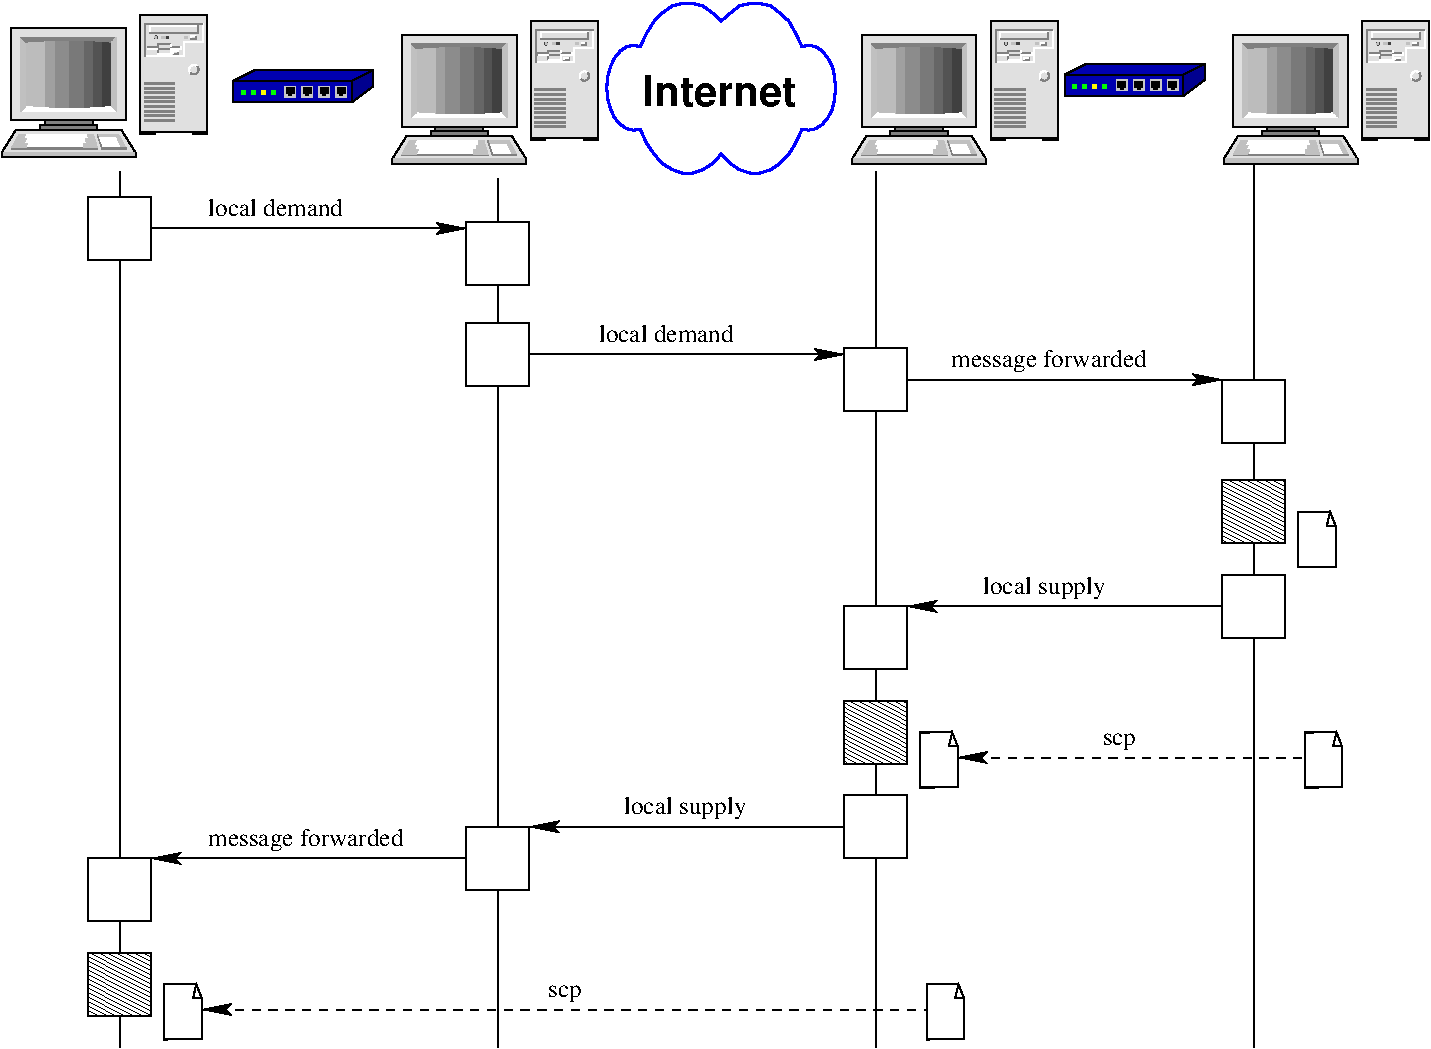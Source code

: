 #FIG 3.2  Produced by xfig version 3.2.5c
Landscape
Center
Metric
A4      
100.00
Single
-2
1200 2
0 32 #c6b797
0 33 #eff8ff
0 34 #dccba6
0 35 #404040
0 36 #808080
0 37 #c0c0c0
0 38 #e0e0e0
0 39 #8e8f8e
0 40 #aaaaaa
0 41 #555555
0 42 #c7c3c7
0 43 #565151
0 44 #8e8e8e
0 45 #d7d7d7
0 46 #85807d
0 47 #d2d2d2
0 48 #3a3a3a
0 49 #4573aa
0 50 #aeaeae
0 51 #7b79a5
0 52 #444444
0 53 #73758c
0 54 #f7f7f7
0 55 #414541
0 56 #635dce
0 57 #bebebe
0 58 #515151
0 59 #e7e3e7
0 60 #000049
0 61 #797979
0 62 #303430
0 63 #414141
0 64 #c7b696
0 65 #9e9e9e
0 66 #868286
0 67 #717571
0 68 #aeaaae
0 69 #c7c7c7
0 70 #757575
0 71 #f3f3f3
0 72 #525d6b
0 73 #9c9a9c
0 74 #b5b6c6
0 75 #848284
0 76 #c6c3c6
0 77 #dedfde
0 78 #424542
0 79 #c6c7c6
0 80 #d7d3d7
0 81 #303030
0 82 #515551
0 83 #f7f3f7
0 84 #868686
0 85 #e7e7e7
0 86 #effbff
0 87 #9c0000
0 88 #8c8c8c
0 89 #424242
0 90 #8c8c8c
0 91 #424242
0 92 #8c8c8c
0 93 #424242
0 94 #8c8c8c
0 95 #424242
0 96 #8c8c8c
0 97 #424242
0 98 #8c8c8c
0 99 #424242
0 100 #c2c2c2
0 101 #6e6e6e
0 102 #717171
0 103 #333333
0 104 #949395
0 105 #747075
0 106 #b3b3b3
0 107 #c3c3c3
0 108 #6d6d6d
0 109 #454545
0 110 #e2e2ee
0 111 #94949a
0 112 #dbdbdb
0 113 #a1a1b7
0 114 #ededed
0 115 #86acff
0 116 #7070ff
0 117 #dd9d93
0 118 #f1ece0
0 119 #e2c8a8
0 120 #e1e1e1
0 121 #da7a1a
0 122 #f1e41a
0 123 #887dc2
0 124 #b0a193
0 125 #837cdd
0 126 #d6d6d6
0 127 #8c8ca5
0 128 #4a4a4a
0 129 #8c6b6b
0 130 #5a5a5a
0 131 #636363
0 132 #b79b73
0 133 #4193ff
0 134 #bf703b
0 135 #db7700
0 136 #dab800
0 137 #006400
0 138 #5a6b3b
0 139 #d3d3d3
0 140 #8e8ea4
0 141 #f3b95d
0 142 #89996b
0 143 #646464
0 144 #b7e6ff
0 145 #86c0ec
0 146 #bdbdbd
0 147 #d39552
0 148 #98d2fe
0 149 #616161
0 150 #aeb2ae
0 151 #ff9a00
0 152 #8c9c6b
0 153 #f76b00
0 154 #5a6b39
0 155 #8c9c6b
0 156 #8c9c7b
0 157 #184a18
0 158 #adadad
0 159 #f7bd5a
0 160 #636b9c
0 161 #de0000
0 162 #adadad
0 163 #f7bd5a
0 164 #adadad
0 165 #f7bd5a
0 166 #636b9c
0 167 #526b29
0 168 #949494
0 169 #006300
0 170 #00634a
0 171 #7b844a
0 172 #e7bd7b
0 173 #a5b5c6
0 174 #6b6b94
0 175 #846b6b
0 176 #529c4a
0 177 #d6e7e7
0 178 #526363
0 179 #186b4a
0 180 #9ca5b5
0 181 #ff9400
0 182 #ff9400
0 183 #00634a
0 184 #7b844a
0 185 #63737b
0 186 #e7bd7b
0 187 #184a18
0 188 #f7bd5a
0 189 #000000
0 190 #f73829
0 191 #000000
0 192 #ffff52
0 193 #52794a
0 194 #639a5a
0 195 #c66142
0 196 #e76942
0 197 #ff7952
0 198 #dedede
0 199 #f3eed3
0 200 #f5ae5d
0 201 #95ce99
0 202 #b5157d
0 203 #eeeeee
0 204 #848484
0 205 #7b7b7b
0 206 #005a00
0 207 #e77373
0 208 #ffcb31
0 209 #29794a
0 210 #de2821
0 211 #2159c6
0 212 #f8f8f8
0 213 #e6e6e6
0 214 #21845a
0 215 #c9c9c9
0 216 #dfd8df
# Mini-tower computer
6 45 495 1530 1530
6 125 596 944 1319
2 2 0 1 0 38 20 0 20 0.000 2 0 7 0 0 5
	 125 596 944 596 944 1253 125 1253 125 596
2 2 0 0 0 35 19 0 22 0.000 1 0 -1 0 0 5
	 773 661 705 661 705 1187 773 1187 773 661
2 2 0 0 0 35 19 0 24 0.000 1 0 -1 0 0 5
	 705 661 637 661 637 1187 705 1187 705 661
2 2 0 0 0 35 19 0 26 0.000 1 0 -1 0 0 5
	 637 661 534 661 534 1187 637 1187 637 661
2 2 0 0 0 35 19 0 28 0.000 1 0 -1 0 0 5
	 534 661 432 661 432 1187 534 1187 534 661
2 2 0 0 0 35 19 0 30 0.000 1 0 -1 0 0 5
	 432 661 364 661 364 1187 432 1187 432 661
2 2 0 0 0 35 19 0 33 0.000 1 0 -1 0 0 5
	 364 661 295 661 295 1187 364 1187 364 661
2 2 0 0 0 35 19 0 33 0.000 1 0 -1 0 0 5
	 295 661 227 661 227 1187 295 1187 295 661
2 2 0 0 0 35 19 0 20 0.000 1 0 7 0 0 5
	 842 661 773 661 773 1187 842 1187 842 661
2 2 0 1 0 36 20 0 20 0.000 2 0 7 0 0 5
	 364 1253 705 1253 705 1286 364 1286 364 1253
2 2 0 1 0 36 20 0 20 0.000 2 0 -1 0 0 5
	 330 1286 740 1286 740 1319 330 1319 330 1286
3 5 0 0 0 7 18 0 20 0.000 0 0 0 5
	 193 1187 227 1154 542 1167 842 1154 876 1187
	 0.000 0.000 -1.000 0.000 0.000
3 5 0 0 0 37 18 0 20 0.000 0 0 0 4
	 193 661 193 1187 227 1154 227 694
	 0.000 0.000 0.000 0.000
3 5 0 0 0 36 18 0 20 0.000 0 0 0 5
	 193 661 227 694 542 681 842 694 876 661
	 0.000 0.000 -1.000 0.000 0.000
3 5 0 0 0 37 18 0 20 0.000 0 0 0 4
	 876 661 876 1187 842 1154 842 694
	 0.000 0.000 0.000 0.000
-6
6 56 1319 1012 1516
2 3 0 1 0 38 20 0 20 0.000 2 0 7 0 0 7
	 158 1319 910 1319 1012 1483 1012 1516 56 1516 56 1483
	 158 1319
2 1 0 1 0 37 19 0 20 0.000 2 0 -1 0 0 4
	 56 1483 56 1516 1012 1516 1012 1483
2 3 0 0 0 7 19 0 20 0.000 2 0 -1 0 0 5
	 193 1351 125 1450 740 1450 705 1351 193 1351
2 2 0 0 0 36 18 0 20 0.000 2 0 -1 0 0 5
	 125 1450 740 1450 740 1462 125 1462 125 1450
2 3 0 0 0 37 18 0 20 0.000 2 0 -1 0 0 9
	 180 1351 125 1450 227 1450 241 1417 217 1417 231 1384
	 209 1384 227 1351 180 1351
2 3 0 0 0 37 18 0 20 0.000 2 0 -1 0 0 10
	 740 1450 637 1450 637 1416 659 1417 656 1384 671 1384
	 676 1384 669 1351 711 1351 740 1450
2 3 0 0 0 7 19 0 20 0.000 2 0 -1 0 0 5
	 876 1351 740 1351 773 1450 944 1450 876 1351
2 3 0 0 0 37 18 0 20 0.000 2 0 -1 0 0 7
	 944 1450 913 1450 876 1371 746 1371 739 1351 890 1351
	 944 1450
2 2 0 0 0 36 18 0 20 0.000 2 0 -1 0 0 5
	 773 1450 944 1450 944 1462 773 1462 773 1450
2 3 0 0 0 36 18 0 20 0.000 2 0 -1 0 0 5
	 773 1451 773 1462 739 1361 739 1352 773 1451
-6
6 1047 497 1525 1351
6 1081 563 1491 793
6 1098 710 1338 776
2 1 0 1 36 -1 19 0 -1 0.000 2 0 -1 0 0 5
	 1098 744 1098 726 1172 726 1172 710 1263 710
2 1 0 1 36 -1 19 0 -1 0.000 2 0 -1 0 0 3
	 1172 776 1172 744 1263 744
2 1 0 1 36 -1 19 0 -1 0.000 2 0 -1 0 0 2
	 1263 726 1338 726
2 1 0 1 7 -1 19 0 -1 0.000 2 0 -1 0 0 2
	 1263 710 1263 726
2 1 0 1 7 -1 19 0 -1 0.000 2 0 -1 0 0 2
	 1098 744 1172 744
2 1 0 1 7 -1 19 0 -1 0.000 2 0 -1 0 0 5
	 1172 776 1263 776 1263 744 1338 744 1338 726
2 1 0 1 36 -1 19 0 -1 0.000 2 0 -1 0 0 3
	 1282 776 1318 776 1318 760
2 1 0 1 7 -1 19 0 -1 0.000 2 0 -1 0 0 3
	 1282 776 1282 760 1318 760
-6
6 1144 648 1443 671
6 1408 652 1443 668
2 1 0 1 7 36 19 0 -1 0.000 2 0 -1 0 0 3
	 1408 668 1408 652 1443 652
2 1 0 1 36 -1 19 0 -1 0.000 2 0 -1 0 0 3
	 1408 668 1443 668 1443 652
-6
6 1198 652 1249 667
2 2 0 0 36 37 19 0 20 0.000 2 0 -1 0 0 5
	 1214 652 1232 652 1232 668 1214 668 1214 652
2 2 0 0 36 35 19 0 20 0.000 2 0 -1 0 0 5
	 1232 652 1249 652 1249 668 1232 668 1232 652
2 2 0 0 36 37 19 0 20 0.000 2 0 -1 0 0 5
	 1214 652 1198 652 1198 668 1214 668 1214 652
-6
6 1144 648 1168 671
1 3 0 0 0 35 18 0 20 0.000 1 0.0000 1156 660 11 11 1156 660 1156 671
1 1 0 0 36 37 18 0 20 0.000 1 0.0000 1156 660 6 7 1156 660 1157 666
-6
2 2 0 0 36 37 19 0 20 0.000 2 0 -1 0 0 5
	 1386 665 1364 665 1364 654 1386 654 1386 665
-6
6 1115 577 1457 629
2 1 0 1 7 36 19 0 -1 0.000 2 0 -1 0 0 3
	 1115 629 1115 577 1457 577
2 1 0 1 36 -1 19 0 -1 0.000 2 0 -1 0 0 3
	 1115 629 1457 629 1457 577
-6
2 1 0 1 7 7 19 0 -1 0.000 2 0 -1 0 0 5
	 1081 793 1355 793 1355 694 1491 694 1491 563
2 1 0 1 36 7 19 0 -1 0.000 2 0 -1 0 0 3
	 1081 793 1081 563 1491 563
-6
6 1388 826 1491 924
5 1 0 1 7 7 19 0 -1 0.000 0 0 0 0 1428.500 891.000 1404 914 1404 868 1453 868
5 1 0 1 36 7 19 0 -1 0.000 0 1 0 0 1428.500 891.000 1404 914 1453 914 1453 868
-6
6 1047 957 1320 1286
2 1 0 2 36 7 19 0 -1 0.000 2 1 -1 0 0 2
	 1081 990 1286 990
2 1 0 2 36 7 19 0 -1 0.000 2 1 -1 0 0 2
	 1081 1023 1286 1023
2 1 0 2 36 7 19 0 -1 0.000 2 1 -1 0 0 2
	 1081 1056 1286 1056
2 1 0 2 36 7 19 0 -1 0.000 2 1 -1 0 0 2
	 1081 1089 1286 1089
2 1 0 2 36 7 19 0 -1 0.000 2 1 -1 0 0 2
	 1081 1121 1286 1121
2 1 0 2 36 7 19 0 -1 0.000 2 1 -1 0 0 2
	 1081 1154 1286 1154
2 1 0 2 36 7 19 0 -1 0.000 2 1 -1 0 0 2
	 1081 1187 1286 1187
2 1 0 2 36 7 19 0 -1 0.000 2 1 -1 0 0 2
	 1081 1220 1286 1220
2 1 0 2 36 7 19 0 -1 0.000 2 1 -1 0 0 2
	 1081 1253 1286 1253
-6
2 2 0 1 0 35 20 0 20 0.000 2 0 -1 0 0 5
	 1047 1351 1149 1351 1149 1335 1047 1335 1047 1351
2 2 0 1 0 35 20 0 20 0.000 2 0 -1 0 0 5
	 1423 1351 1525 1351 1525 1335 1423 1335 1423 1351
2 2 0 1 0 38 20 0 20 0.000 2 0 -1 0 0 5
	 1047 1333 1525 1333 1525 497 1047 497 1047 1333
-6
-6
# Netgear 4 port ethernet 10/100 hub
# By Bill Chimiak w.chimiak@ieee.org 10/2001
6 1710 839 2710 1125
6 2057 982 2563 1125
6 2421 982 2563 1125
2 2 0 1 0 0 18 0 20 0.000 0 1 -1 0 0 5
	 2456 1023 2506 1023 2506 1056 2456 1056 2456 1023
2 2 0 1 0 0 18 0 20 0.000 0 1 -1 0 0 5
	 2473 1056 2489 1056 2489 1073 2473 1073 2473 1056
2 2 0 0 0 69 19 0 20 0.000 0 1 -1 0 0 5
	 2442 1009 2520 1009 2520 1087 2442 1087 2442 1009
-6
6 2299 982 2441 1125
2 2 0 1 0 0 18 0 20 0.000 0 1 -1 0 0 5
	 2334 1023 2384 1023 2384 1056 2334 1056 2334 1023
2 2 0 1 0 0 18 0 20 0.000 0 1 -1 0 0 5
	 2351 1056 2367 1056 2367 1073 2351 1073 2351 1056
2 2 0 0 0 69 19 0 20 0.000 0 1 -1 0 0 5
	 2320 1009 2398 1009 2398 1087 2320 1087 2320 1009
-6
6 2178 982 2320 1125
2 2 0 1 0 0 18 0 20 0.000 0 1 -1 0 0 5
	 2213 1023 2263 1023 2263 1056 2213 1056 2213 1023
2 2 0 1 0 0 18 0 20 0.000 0 1 -1 0 0 5
	 2230 1056 2246 1056 2246 1073 2230 1073 2230 1056
2 2 0 0 0 69 19 0 20 0.000 0 1 -1 0 0 5
	 2200 1009 2277 1009 2277 1087 2200 1087 2200 1009
-6
6 2057 982 2200 1125
2 2 0 1 0 0 18 0 20 0.000 0 1 -1 0 0 5
	 2092 1023 2142 1023 2142 1056 2092 1056 2092 1023
2 2 0 1 0 0 18 0 20 0.000 0 1 -1 0 0 5
	 2109 1056 2125 1056 2125 1073 2109 1073 2109 1056
2 2 0 0 0 69 19 0 20 0.000 0 1 -1 0 0 5
	 2079 1009 2156 1009 2156 1087 2079 1087 2079 1009
-6
-6
2 3 0 1 0 9 57 0 20 0.000 1 0 -1 0 0 5
	 1710 971 1864 894 2710 894 2556 971 1710 971
2 3 0 1 0 8 57 0 20 0.000 1 0 -1 0 0 5
	 2556 971 2556 1125 2710 1009 2710 894 2556 971
2 1 0 3 2 7 50 0 -1 0.000 0 0 -1 0 0 1
	 1781 1053
2 1 0 3 6 7 50 0 -1 0.000 0 0 -1 0 0 1
	 1924 1053
2 1 0 3 2 7 50 0 -1 0.000 0 0 -1 0 0 1
	 1853 1053
2 2 0 1 0 9 70 0 20 0.000 0 1 -1 0 0 5
	 1710 971 2556 971 2556 1125 1710 1125 1710 971
2 1 0 3 2 7 50 0 -1 0.000 0 0 -1 0 0 1
	 1996 1053
-6
# Netgear 4 port ethernet 10/100 hub
# By Bill Chimiak w.chimiak@ieee.org 10/2001
6 7650 794 8650 1080
6 7997 937 8503 1080
6 8361 937 8503 1080
2 2 0 1 0 0 18 0 20 0.000 0 1 -1 0 0 5
	 8396 978 8446 978 8446 1011 8396 1011 8396 978
2 2 0 1 0 0 18 0 20 0.000 0 1 -1 0 0 5
	 8413 1011 8429 1011 8429 1028 8413 1028 8413 1011
2 2 0 0 0 69 19 0 20 0.000 0 1 -1 0 0 5
	 8382 964 8460 964 8460 1042 8382 1042 8382 964
-6
6 8239 937 8381 1080
2 2 0 1 0 0 18 0 20 0.000 0 1 -1 0 0 5
	 8274 978 8324 978 8324 1011 8274 1011 8274 978
2 2 0 1 0 0 18 0 20 0.000 0 1 -1 0 0 5
	 8291 1011 8307 1011 8307 1028 8291 1028 8291 1011
2 2 0 0 0 69 19 0 20 0.000 0 1 -1 0 0 5
	 8260 964 8338 964 8338 1042 8260 1042 8260 964
-6
6 8118 937 8260 1080
2 2 0 1 0 0 18 0 20 0.000 0 1 -1 0 0 5
	 8153 978 8203 978 8203 1011 8153 1011 8153 978
2 2 0 1 0 0 18 0 20 0.000 0 1 -1 0 0 5
	 8170 1011 8186 1011 8186 1028 8170 1028 8170 1011
2 2 0 0 0 69 19 0 20 0.000 0 1 -1 0 0 5
	 8140 964 8217 964 8217 1042 8140 1042 8140 964
-6
6 7997 937 8140 1080
2 2 0 1 0 0 18 0 20 0.000 0 1 -1 0 0 5
	 8032 978 8082 978 8082 1011 8032 1011 8032 978
2 2 0 1 0 0 18 0 20 0.000 0 1 -1 0 0 5
	 8049 1011 8065 1011 8065 1028 8049 1028 8049 1011
2 2 0 0 0 69 19 0 20 0.000 0 1 -1 0 0 5
	 8019 964 8096 964 8096 1042 8019 1042 8019 964
-6
-6
2 3 0 1 0 9 57 0 20 0.000 1 0 -1 0 0 5
	 7650 926 7804 849 8650 849 8496 926 7650 926
2 3 0 1 0 8 57 0 20 0.000 1 0 -1 0 0 5
	 8496 926 8496 1080 8650 964 8650 849 8496 926
2 1 0 3 2 7 50 0 -1 0.000 0 0 -1 0 0 1
	 7721 1008
2 1 0 3 6 7 50 0 -1 0.000 0 0 -1 0 0 1
	 7864 1008
2 1 0 3 2 7 50 0 -1 0.000 0 0 -1 0 0 1
	 7793 1008
2 2 0 1 0 9 70 0 20 0.000 0 1 -1 0 0 5
	 7650 926 8496 926 8496 1080 7650 1080 7650 926
2 1 0 3 2 7 50 0 -1 0.000 0 0 -1 0 0 1
	 7936 1008
-6
6 9315 4050 9585 4455
2 3 0 1 0 7 101 0 20 4.000 0 0 7 0 0 6
	 9318 4051 9318 4444 9585 4443 9585 4148 9546 4050 9318 4051
2 3 0 1 0 7 101 0 20 4.000 0 0 7 0 0 4
	 9546 4050 9523 4148 9585 4148 9546 4050
-6
6 6615 5625 6885 6030
2 3 0 1 0 7 101 0 20 4.000 0 0 7 0 0 6
	 6618 5626 6618 6019 6885 6018 6885 5723 6846 5625 6618 5626
2 3 0 1 0 7 101 0 20 4.000 0 0 7 0 0 4
	 6846 5625 6823 5723 6885 5723 6846 5625
-6
6 9360 5625 9630 6030
2 3 0 1 0 7 101 0 20 4.000 0 0 7 0 0 6
	 9363 5626 9363 6019 9630 6018 9630 5723 9591 5625 9363 5626
2 3 0 1 0 7 101 0 20 4.000 0 0 7 0 0 4
	 9591 5625 9568 5723 9630 5723 9591 5625
-6
6 1215 7425 1485 7830
2 3 0 1 0 7 101 0 20 4.000 0 0 7 0 0 6
	 1218 7426 1218 7819 1485 7818 1485 7523 1446 7425 1218 7426
2 3 0 1 0 7 101 0 20 4.000 0 0 7 0 0 4
	 1446 7425 1423 7523 1485 7523 1446 7425
-6
6 6660 7425 6930 7830
2 3 0 1 0 7 101 0 20 4.000 0 0 7 0 0 6
	 6663 7426 6663 7819 6930 7818 6930 7523 6891 7425 6663 7426
2 3 0 1 0 7 101 0 20 4.000 0 0 7 0 0 4
	 6891 7425 6868 7523 6930 7523 6891 7425
-6
# Mini-tower computer
6 2835 540 4320 1575
6 2915 641 3734 1364
2 2 0 1 0 38 20 0 20 0.000 2 0 7 0 0 5
	 2915 641 3734 641 3734 1298 2915 1298 2915 641
2 2 0 0 0 35 19 0 22 0.000 1 0 -1 0 0 5
	 3563 706 3495 706 3495 1232 3563 1232 3563 706
2 2 0 0 0 35 19 0 24 0.000 1 0 -1 0 0 5
	 3495 706 3427 706 3427 1232 3495 1232 3495 706
2 2 0 0 0 35 19 0 26 0.000 1 0 -1 0 0 5
	 3427 706 3324 706 3324 1232 3427 1232 3427 706
2 2 0 0 0 35 19 0 28 0.000 1 0 -1 0 0 5
	 3324 706 3222 706 3222 1232 3324 1232 3324 706
2 2 0 0 0 35 19 0 30 0.000 1 0 -1 0 0 5
	 3222 706 3154 706 3154 1232 3222 1232 3222 706
2 2 0 0 0 35 19 0 33 0.000 1 0 -1 0 0 5
	 3154 706 3085 706 3085 1232 3154 1232 3154 706
2 2 0 0 0 35 19 0 33 0.000 1 0 -1 0 0 5
	 3085 706 3017 706 3017 1232 3085 1232 3085 706
2 2 0 0 0 35 19 0 20 0.000 1 0 7 0 0 5
	 3632 706 3563 706 3563 1232 3632 1232 3632 706
2 2 0 1 0 36 20 0 20 0.000 2 0 7 0 0 5
	 3154 1298 3495 1298 3495 1331 3154 1331 3154 1298
2 2 0 1 0 36 20 0 20 0.000 2 0 -1 0 0 5
	 3120 1331 3530 1331 3530 1364 3120 1364 3120 1331
3 5 0 0 0 7 18 0 20 0.000 0 0 0 5
	 2983 1232 3017 1199 3332 1212 3632 1199 3666 1232
	 0.000 0.000 -1.000 0.000 0.000
3 5 0 0 0 37 18 0 20 0.000 0 0 0 4
	 2983 706 2983 1232 3017 1199 3017 739
	 0.000 0.000 0.000 0.000
3 5 0 0 0 36 18 0 20 0.000 0 0 0 5
	 2983 706 3017 739 3332 726 3632 739 3666 706
	 0.000 0.000 -1.000 0.000 0.000
3 5 0 0 0 37 18 0 20 0.000 0 0 0 4
	 3666 706 3666 1232 3632 1199 3632 739
	 0.000 0.000 0.000 0.000
-6
6 2846 1364 3802 1561
2 3 0 1 0 38 20 0 20 0.000 2 0 7 0 0 7
	 2948 1364 3700 1364 3802 1528 3802 1561 2846 1561 2846 1528
	 2948 1364
2 1 0 1 0 37 19 0 20 0.000 2 0 -1 0 0 4
	 2846 1528 2846 1561 3802 1561 3802 1528
2 3 0 0 0 7 19 0 20 0.000 2 0 -1 0 0 5
	 2983 1396 2915 1495 3530 1495 3495 1396 2983 1396
2 2 0 0 0 36 18 0 20 0.000 2 0 -1 0 0 5
	 2915 1495 3530 1495 3530 1507 2915 1507 2915 1495
2 3 0 0 0 37 18 0 20 0.000 2 0 -1 0 0 9
	 2970 1396 2915 1495 3017 1495 3031 1462 3007 1462 3021 1429
	 2999 1429 3017 1396 2970 1396
2 3 0 0 0 37 18 0 20 0.000 2 0 -1 0 0 10
	 3530 1495 3427 1495 3427 1461 3449 1462 3446 1429 3461 1429
	 3466 1429 3459 1396 3501 1396 3530 1495
2 3 0 0 0 7 19 0 20 0.000 2 0 -1 0 0 5
	 3666 1396 3530 1396 3563 1495 3734 1495 3666 1396
2 3 0 0 0 37 18 0 20 0.000 2 0 -1 0 0 7
	 3734 1495 3703 1495 3666 1416 3536 1416 3529 1396 3680 1396
	 3734 1495
2 2 0 0 0 36 18 0 20 0.000 2 0 -1 0 0 5
	 3563 1495 3734 1495 3734 1507 3563 1507 3563 1495
2 3 0 0 0 36 18 0 20 0.000 2 0 -1 0 0 5
	 3563 1496 3563 1507 3529 1406 3529 1397 3563 1496
-6
6 3837 542 4315 1396
6 3871 608 4281 838
6 3888 755 4128 821
2 1 0 1 36 -1 19 0 -1 0.000 2 0 -1 0 0 5
	 3888 789 3888 771 3962 771 3962 755 4053 755
2 1 0 1 36 -1 19 0 -1 0.000 2 0 -1 0 0 3
	 3962 821 3962 789 4053 789
2 1 0 1 36 -1 19 0 -1 0.000 2 0 -1 0 0 2
	 4053 771 4128 771
2 1 0 1 7 -1 19 0 -1 0.000 2 0 -1 0 0 2
	 4053 755 4053 771
2 1 0 1 7 -1 19 0 -1 0.000 2 0 -1 0 0 2
	 3888 789 3962 789
2 1 0 1 7 -1 19 0 -1 0.000 2 0 -1 0 0 5
	 3962 821 4053 821 4053 789 4128 789 4128 771
2 1 0 1 36 -1 19 0 -1 0.000 2 0 -1 0 0 3
	 4072 821 4108 821 4108 805
2 1 0 1 7 -1 19 0 -1 0.000 2 0 -1 0 0 3
	 4072 821 4072 805 4108 805
-6
6 3934 693 4233 716
6 4198 697 4233 713
2 1 0 1 7 36 19 0 -1 0.000 2 0 -1 0 0 3
	 4198 713 4198 697 4233 697
2 1 0 1 36 -1 19 0 -1 0.000 2 0 -1 0 0 3
	 4198 713 4233 713 4233 697
-6
6 3988 697 4039 712
2 2 0 0 36 37 19 0 20 0.000 2 0 -1 0 0 5
	 4004 697 4022 697 4022 713 4004 713 4004 697
2 2 0 0 36 35 19 0 20 0.000 2 0 -1 0 0 5
	 4022 697 4039 697 4039 713 4022 713 4022 697
2 2 0 0 36 37 19 0 20 0.000 2 0 -1 0 0 5
	 4004 697 3988 697 3988 713 4004 713 4004 697
-6
6 3934 693 3958 716
1 3 0 0 0 35 18 0 20 0.000 1 0.0000 3946 705 11 11 3946 705 3946 716
1 1 0 0 36 37 18 0 20 0.000 1 0.0000 3946 705 6 7 3946 705 3947 711
-6
2 2 0 0 36 37 19 0 20 0.000 2 0 -1 0 0 5
	 4176 710 4154 710 4154 699 4176 699 4176 710
-6
6 3905 622 4247 674
2 1 0 1 7 36 19 0 -1 0.000 2 0 -1 0 0 3
	 3905 674 3905 622 4247 622
2 1 0 1 36 -1 19 0 -1 0.000 2 0 -1 0 0 3
	 3905 674 4247 674 4247 622
-6
2 1 0 1 7 7 19 0 -1 0.000 2 0 -1 0 0 5
	 3871 838 4145 838 4145 739 4281 739 4281 608
2 1 0 1 36 7 19 0 -1 0.000 2 0 -1 0 0 3
	 3871 838 3871 608 4281 608
-6
6 4178 871 4281 969
5 1 0 1 7 7 19 0 -1 0.000 0 0 0 0 4218.500 936.000 4194 959 4194 913 4243 913
5 1 0 1 36 7 19 0 -1 0.000 0 1 0 0 4218.500 936.000 4194 959 4243 959 4243 913
-6
6 3837 1002 4110 1331
2 1 0 2 36 7 19 0 -1 0.000 2 1 -1 0 0 2
	 3871 1035 4076 1035
2 1 0 2 36 7 19 0 -1 0.000 2 1 -1 0 0 2
	 3871 1068 4076 1068
2 1 0 2 36 7 19 0 -1 0.000 2 1 -1 0 0 2
	 3871 1101 4076 1101
2 1 0 2 36 7 19 0 -1 0.000 2 1 -1 0 0 2
	 3871 1134 4076 1134
2 1 0 2 36 7 19 0 -1 0.000 2 1 -1 0 0 2
	 3871 1166 4076 1166
2 1 0 2 36 7 19 0 -1 0.000 2 1 -1 0 0 2
	 3871 1199 4076 1199
2 1 0 2 36 7 19 0 -1 0.000 2 1 -1 0 0 2
	 3871 1232 4076 1232
2 1 0 2 36 7 19 0 -1 0.000 2 1 -1 0 0 2
	 3871 1265 4076 1265
2 1 0 2 36 7 19 0 -1 0.000 2 1 -1 0 0 2
	 3871 1298 4076 1298
-6
2 2 0 1 0 35 20 0 20 0.000 2 0 -1 0 0 5
	 3837 1396 3939 1396 3939 1380 3837 1380 3837 1396
2 2 0 1 0 35 20 0 20 0.000 2 0 -1 0 0 5
	 4213 1396 4315 1396 4315 1380 4213 1380 4213 1396
2 2 0 1 0 38 20 0 20 0.000 2 0 -1 0 0 5
	 3837 1378 4315 1378 4315 542 3837 542 3837 1378
-6
-6
# Internet cloud
# By Roland Rosenfeld
6 4365 405 6030 1665
2 1 0 0 7 7 970 0 20 4.000 0 0 0 0 0 65
	 4617 1316 4569 1323 4521 1313 4476 1282 4433 1234 4406 1173
	 4385 1100 4378 1021 4385 939 4406 867 4433 809 4476 756
	 4521 726 4569 716 4617 726 4663 630 4717 544 4775 486
	 4847 435 4916 418 4992 418 5065 435 5134 486 5195 544
	 5262 486 5325 435 5401 418 5474 418 5550 435 5615 486
	 5679 544 5727 630 5773 726 5821 716 5870 726 5918 756
	 5958 809 5990 867 6006 939 6012 1021 6006 1100 5990 1173
	 5958 1234 5918 1282 5870 1313 5821 1323 5773 1316 5727 1416
	 5679 1495 5615 1561 5550 1605 5474 1629 5401 1629 5325 1605
	 5262 1561 5195 1495 5134 1561 5065 1605 4992 1629 4916 1629
	 4847 1605 4775 1561 4717 1495 4663 1416 4617 1316
2 1 0 2 1 0 969 0 -1 0.000 0 0 0 0 0 65
	 4617 1316 4569 1323 4521 1313 4476 1282 4433 1234 4406 1173
	 4385 1100 4378 1021 4385 939 4406 867 4433 809 4476 756
	 4521 726 4569 716 4617 726 4663 630 4717 544 4775 486
	 4847 435 4916 418 4992 418 5065 435 5134 486 5195 544
	 5262 486 5325 435 5401 418 5474 418 5550 435 5615 486
	 5679 544 5727 630 5773 726 5821 716 5870 726 5918 756
	 5958 809 5990 867 6006 939 6012 1021 6006 1100 5990 1173
	 5958 1234 5918 1282 5870 1313 5821 1323 5773 1316 5727 1416
	 5679 1495 5615 1561 5550 1605 5474 1629 5401 1629 5325 1605
	 5262 1561 5195 1495 5134 1561 5065 1605 4992 1629 4916 1629
	 4847 1605 4775 1561 4717 1495 4663 1416 4617 1316
4 0 0 100 0 18 20 0.0000 4 240 1215 4633 1150 Internet\001
-6
# Mini-tower computer
6 6120 540 7605 1575
6 6200 641 7019 1364
2 2 0 1 0 38 20 0 20 0.000 2 0 7 0 0 5
	 6200 641 7019 641 7019 1298 6200 1298 6200 641
2 2 0 0 0 35 19 0 22 0.000 1 0 -1 0 0 5
	 6848 706 6780 706 6780 1232 6848 1232 6848 706
2 2 0 0 0 35 19 0 24 0.000 1 0 -1 0 0 5
	 6780 706 6712 706 6712 1232 6780 1232 6780 706
2 2 0 0 0 35 19 0 26 0.000 1 0 -1 0 0 5
	 6712 706 6609 706 6609 1232 6712 1232 6712 706
2 2 0 0 0 35 19 0 28 0.000 1 0 -1 0 0 5
	 6609 706 6507 706 6507 1232 6609 1232 6609 706
2 2 0 0 0 35 19 0 30 0.000 1 0 -1 0 0 5
	 6507 706 6439 706 6439 1232 6507 1232 6507 706
2 2 0 0 0 35 19 0 33 0.000 1 0 -1 0 0 5
	 6439 706 6370 706 6370 1232 6439 1232 6439 706
2 2 0 0 0 35 19 0 33 0.000 1 0 -1 0 0 5
	 6370 706 6302 706 6302 1232 6370 1232 6370 706
2 2 0 0 0 35 19 0 20 0.000 1 0 7 0 0 5
	 6917 706 6848 706 6848 1232 6917 1232 6917 706
2 2 0 1 0 36 20 0 20 0.000 2 0 7 0 0 5
	 6439 1298 6780 1298 6780 1331 6439 1331 6439 1298
2 2 0 1 0 36 20 0 20 0.000 2 0 -1 0 0 5
	 6405 1331 6815 1331 6815 1364 6405 1364 6405 1331
3 5 0 0 0 7 18 0 20 0.000 0 0 0 5
	 6268 1232 6302 1199 6617 1212 6917 1199 6951 1232
	 0.000 0.000 -1.000 0.000 0.000
3 5 0 0 0 37 18 0 20 0.000 0 0 0 4
	 6268 706 6268 1232 6302 1199 6302 739
	 0.000 0.000 0.000 0.000
3 5 0 0 0 36 18 0 20 0.000 0 0 0 5
	 6268 706 6302 739 6617 726 6917 739 6951 706
	 0.000 0.000 -1.000 0.000 0.000
3 5 0 0 0 37 18 0 20 0.000 0 0 0 4
	 6951 706 6951 1232 6917 1199 6917 739
	 0.000 0.000 0.000 0.000
-6
6 6131 1364 7087 1561
2 3 0 1 0 38 20 0 20 0.000 2 0 7 0 0 7
	 6233 1364 6985 1364 7087 1528 7087 1561 6131 1561 6131 1528
	 6233 1364
2 1 0 1 0 37 19 0 20 0.000 2 0 -1 0 0 4
	 6131 1528 6131 1561 7087 1561 7087 1528
2 3 0 0 0 7 19 0 20 0.000 2 0 -1 0 0 5
	 6268 1396 6200 1495 6815 1495 6780 1396 6268 1396
2 2 0 0 0 36 18 0 20 0.000 2 0 -1 0 0 5
	 6200 1495 6815 1495 6815 1507 6200 1507 6200 1495
2 3 0 0 0 37 18 0 20 0.000 2 0 -1 0 0 9
	 6255 1396 6200 1495 6302 1495 6316 1462 6292 1462 6306 1429
	 6284 1429 6302 1396 6255 1396
2 3 0 0 0 37 18 0 20 0.000 2 0 -1 0 0 10
	 6815 1495 6712 1495 6712 1461 6734 1462 6731 1429 6746 1429
	 6751 1429 6744 1396 6786 1396 6815 1495
2 3 0 0 0 7 19 0 20 0.000 2 0 -1 0 0 5
	 6951 1396 6815 1396 6848 1495 7019 1495 6951 1396
2 3 0 0 0 37 18 0 20 0.000 2 0 -1 0 0 7
	 7019 1495 6988 1495 6951 1416 6821 1416 6814 1396 6965 1396
	 7019 1495
2 2 0 0 0 36 18 0 20 0.000 2 0 -1 0 0 5
	 6848 1495 7019 1495 7019 1507 6848 1507 6848 1495
2 3 0 0 0 36 18 0 20 0.000 2 0 -1 0 0 5
	 6848 1496 6848 1507 6814 1406 6814 1397 6848 1496
-6
6 7122 542 7600 1396
6 7156 608 7566 838
6 7173 755 7413 821
2 1 0 1 36 -1 19 0 -1 0.000 2 0 -1 0 0 5
	 7173 789 7173 771 7247 771 7247 755 7338 755
2 1 0 1 36 -1 19 0 -1 0.000 2 0 -1 0 0 3
	 7247 821 7247 789 7338 789
2 1 0 1 36 -1 19 0 -1 0.000 2 0 -1 0 0 2
	 7338 771 7413 771
2 1 0 1 7 -1 19 0 -1 0.000 2 0 -1 0 0 2
	 7338 755 7338 771
2 1 0 1 7 -1 19 0 -1 0.000 2 0 -1 0 0 2
	 7173 789 7247 789
2 1 0 1 7 -1 19 0 -1 0.000 2 0 -1 0 0 5
	 7247 821 7338 821 7338 789 7413 789 7413 771
2 1 0 1 36 -1 19 0 -1 0.000 2 0 -1 0 0 3
	 7357 821 7393 821 7393 805
2 1 0 1 7 -1 19 0 -1 0.000 2 0 -1 0 0 3
	 7357 821 7357 805 7393 805
-6
6 7219 693 7518 716
6 7483 697 7518 713
2 1 0 1 7 36 19 0 -1 0.000 2 0 -1 0 0 3
	 7483 713 7483 697 7518 697
2 1 0 1 36 -1 19 0 -1 0.000 2 0 -1 0 0 3
	 7483 713 7518 713 7518 697
-6
6 7273 697 7324 712
2 2 0 0 36 37 19 0 20 0.000 2 0 -1 0 0 5
	 7289 697 7307 697 7307 713 7289 713 7289 697
2 2 0 0 36 35 19 0 20 0.000 2 0 -1 0 0 5
	 7307 697 7324 697 7324 713 7307 713 7307 697
2 2 0 0 36 37 19 0 20 0.000 2 0 -1 0 0 5
	 7289 697 7273 697 7273 713 7289 713 7289 697
-6
6 7219 693 7243 716
1 3 0 0 0 35 18 0 20 0.000 1 0.0000 7231 705 11 11 7231 705 7231 716
1 1 0 0 36 37 18 0 20 0.000 1 0.0000 7231 705 6 7 7231 705 7232 711
-6
2 2 0 0 36 37 19 0 20 0.000 2 0 -1 0 0 5
	 7461 710 7439 710 7439 699 7461 699 7461 710
-6
6 7190 622 7532 674
2 1 0 1 7 36 19 0 -1 0.000 2 0 -1 0 0 3
	 7190 674 7190 622 7532 622
2 1 0 1 36 -1 19 0 -1 0.000 2 0 -1 0 0 3
	 7190 674 7532 674 7532 622
-6
2 1 0 1 7 7 19 0 -1 0.000 2 0 -1 0 0 5
	 7156 838 7430 838 7430 739 7566 739 7566 608
2 1 0 1 36 7 19 0 -1 0.000 2 0 -1 0 0 3
	 7156 838 7156 608 7566 608
-6
6 7463 871 7566 969
5 1 0 1 7 7 19 0 -1 0.000 0 0 0 0 7503.500 936.000 7479 959 7479 913 7528 913
5 1 0 1 36 7 19 0 -1 0.000 0 1 0 0 7503.500 936.000 7479 959 7528 959 7528 913
-6
6 7122 1002 7395 1331
2 1 0 2 36 7 19 0 -1 0.000 2 1 -1 0 0 2
	 7156 1035 7361 1035
2 1 0 2 36 7 19 0 -1 0.000 2 1 -1 0 0 2
	 7156 1068 7361 1068
2 1 0 2 36 7 19 0 -1 0.000 2 1 -1 0 0 2
	 7156 1101 7361 1101
2 1 0 2 36 7 19 0 -1 0.000 2 1 -1 0 0 2
	 7156 1134 7361 1134
2 1 0 2 36 7 19 0 -1 0.000 2 1 -1 0 0 2
	 7156 1166 7361 1166
2 1 0 2 36 7 19 0 -1 0.000 2 1 -1 0 0 2
	 7156 1199 7361 1199
2 1 0 2 36 7 19 0 -1 0.000 2 1 -1 0 0 2
	 7156 1232 7361 1232
2 1 0 2 36 7 19 0 -1 0.000 2 1 -1 0 0 2
	 7156 1265 7361 1265
2 1 0 2 36 7 19 0 -1 0.000 2 1 -1 0 0 2
	 7156 1298 7361 1298
-6
2 2 0 1 0 35 20 0 20 0.000 2 0 -1 0 0 5
	 7122 1396 7224 1396 7224 1380 7122 1380 7122 1396
2 2 0 1 0 35 20 0 20 0.000 2 0 -1 0 0 5
	 7498 1396 7600 1396 7600 1380 7498 1380 7498 1396
2 2 0 1 0 38 20 0 20 0.000 2 0 -1 0 0 5
	 7122 1378 7600 1378 7600 542 7122 542 7122 1378
-6
-6
# Mini-tower computer
6 8775 540 10260 1575
6 8855 641 9674 1364
2 2 0 1 0 38 20 0 20 0.000 2 0 7 0 0 5
	 8855 641 9674 641 9674 1298 8855 1298 8855 641
2 2 0 0 0 35 19 0 22 0.000 1 0 -1 0 0 5
	 9503 706 9435 706 9435 1232 9503 1232 9503 706
2 2 0 0 0 35 19 0 24 0.000 1 0 -1 0 0 5
	 9435 706 9367 706 9367 1232 9435 1232 9435 706
2 2 0 0 0 35 19 0 26 0.000 1 0 -1 0 0 5
	 9367 706 9264 706 9264 1232 9367 1232 9367 706
2 2 0 0 0 35 19 0 28 0.000 1 0 -1 0 0 5
	 9264 706 9162 706 9162 1232 9264 1232 9264 706
2 2 0 0 0 35 19 0 30 0.000 1 0 -1 0 0 5
	 9162 706 9094 706 9094 1232 9162 1232 9162 706
2 2 0 0 0 35 19 0 33 0.000 1 0 -1 0 0 5
	 9094 706 9025 706 9025 1232 9094 1232 9094 706
2 2 0 0 0 35 19 0 33 0.000 1 0 -1 0 0 5
	 9025 706 8957 706 8957 1232 9025 1232 9025 706
2 2 0 0 0 35 19 0 20 0.000 1 0 7 0 0 5
	 9572 706 9503 706 9503 1232 9572 1232 9572 706
2 2 0 1 0 36 20 0 20 0.000 2 0 7 0 0 5
	 9094 1298 9435 1298 9435 1331 9094 1331 9094 1298
2 2 0 1 0 36 20 0 20 0.000 2 0 -1 0 0 5
	 9060 1331 9470 1331 9470 1364 9060 1364 9060 1331
3 5 0 0 0 7 18 0 20 0.000 0 0 0 5
	 8923 1232 8957 1199 9272 1212 9572 1199 9606 1232
	 0.000 0.000 -1.000 0.000 0.000
3 5 0 0 0 37 18 0 20 0.000 0 0 0 4
	 8923 706 8923 1232 8957 1199 8957 739
	 0.000 0.000 0.000 0.000
3 5 0 0 0 36 18 0 20 0.000 0 0 0 5
	 8923 706 8957 739 9272 726 9572 739 9606 706
	 0.000 0.000 -1.000 0.000 0.000
3 5 0 0 0 37 18 0 20 0.000 0 0 0 4
	 9606 706 9606 1232 9572 1199 9572 739
	 0.000 0.000 0.000 0.000
-6
6 8786 1364 9742 1561
2 3 0 1 0 38 20 0 20 0.000 2 0 7 0 0 7
	 8888 1364 9640 1364 9742 1528 9742 1561 8786 1561 8786 1528
	 8888 1364
2 1 0 1 0 37 19 0 20 0.000 2 0 -1 0 0 4
	 8786 1528 8786 1561 9742 1561 9742 1528
2 3 0 0 0 7 19 0 20 0.000 2 0 -1 0 0 5
	 8923 1396 8855 1495 9470 1495 9435 1396 8923 1396
2 2 0 0 0 36 18 0 20 0.000 2 0 -1 0 0 5
	 8855 1495 9470 1495 9470 1507 8855 1507 8855 1495
2 3 0 0 0 37 18 0 20 0.000 2 0 -1 0 0 9
	 8910 1396 8855 1495 8957 1495 8971 1462 8947 1462 8961 1429
	 8939 1429 8957 1396 8910 1396
2 3 0 0 0 37 18 0 20 0.000 2 0 -1 0 0 10
	 9470 1495 9367 1495 9367 1461 9389 1462 9386 1429 9401 1429
	 9406 1429 9399 1396 9441 1396 9470 1495
2 3 0 0 0 7 19 0 20 0.000 2 0 -1 0 0 5
	 9606 1396 9470 1396 9503 1495 9674 1495 9606 1396
2 3 0 0 0 37 18 0 20 0.000 2 0 -1 0 0 7
	 9674 1495 9643 1495 9606 1416 9476 1416 9469 1396 9620 1396
	 9674 1495
2 2 0 0 0 36 18 0 20 0.000 2 0 -1 0 0 5
	 9503 1495 9674 1495 9674 1507 9503 1507 9503 1495
2 3 0 0 0 36 18 0 20 0.000 2 0 -1 0 0 5
	 9503 1496 9503 1507 9469 1406 9469 1397 9503 1496
-6
6 9777 542 10255 1396
6 9811 608 10221 838
6 9828 755 10068 821
2 1 0 1 36 -1 19 0 -1 0.000 2 0 -1 0 0 5
	 9828 789 9828 771 9902 771 9902 755 9993 755
2 1 0 1 36 -1 19 0 -1 0.000 2 0 -1 0 0 3
	 9902 821 9902 789 9993 789
2 1 0 1 36 -1 19 0 -1 0.000 2 0 -1 0 0 2
	 9993 771 10068 771
2 1 0 1 7 -1 19 0 -1 0.000 2 0 -1 0 0 2
	 9993 755 9993 771
2 1 0 1 7 -1 19 0 -1 0.000 2 0 -1 0 0 2
	 9828 789 9902 789
2 1 0 1 7 -1 19 0 -1 0.000 2 0 -1 0 0 5
	 9902 821 9993 821 9993 789 10068 789 10068 771
2 1 0 1 36 -1 19 0 -1 0.000 2 0 -1 0 0 3
	 10012 821 10048 821 10048 805
2 1 0 1 7 -1 19 0 -1 0.000 2 0 -1 0 0 3
	 10012 821 10012 805 10048 805
-6
6 9874 693 10173 716
6 10138 697 10173 713
2 1 0 1 7 36 19 0 -1 0.000 2 0 -1 0 0 3
	 10138 713 10138 697 10173 697
2 1 0 1 36 -1 19 0 -1 0.000 2 0 -1 0 0 3
	 10138 713 10173 713 10173 697
-6
6 9928 697 9979 712
2 2 0 0 36 37 19 0 20 0.000 2 0 -1 0 0 5
	 9944 697 9962 697 9962 713 9944 713 9944 697
2 2 0 0 36 35 19 0 20 0.000 2 0 -1 0 0 5
	 9962 697 9979 697 9979 713 9962 713 9962 697
2 2 0 0 36 37 19 0 20 0.000 2 0 -1 0 0 5
	 9944 697 9928 697 9928 713 9944 713 9944 697
-6
6 9874 693 9898 716
1 3 0 0 0 35 18 0 20 0.000 1 0.0000 9886 705 11 11 9886 705 9886 716
1 1 0 0 36 37 18 0 20 0.000 1 0.0000 9886 705 6 7 9886 705 9887 711
-6
2 2 0 0 36 37 19 0 20 0.000 2 0 -1 0 0 5
	 10116 710 10094 710 10094 699 10116 699 10116 710
-6
6 9845 622 10187 674
2 1 0 1 7 36 19 0 -1 0.000 2 0 -1 0 0 3
	 9845 674 9845 622 10187 622
2 1 0 1 36 -1 19 0 -1 0.000 2 0 -1 0 0 3
	 9845 674 10187 674 10187 622
-6
2 1 0 1 7 7 19 0 -1 0.000 2 0 -1 0 0 5
	 9811 838 10085 838 10085 739 10221 739 10221 608
2 1 0 1 36 7 19 0 -1 0.000 2 0 -1 0 0 3
	 9811 838 9811 608 10221 608
-6
6 10118 871 10221 969
5 1 0 1 7 7 19 0 -1 0.000 0 0 0 0 10158.500 936.000 10134 959 10134 913 10183 913
5 1 0 1 36 7 19 0 -1 0.000 0 1 0 0 10158.500 936.000 10134 959 10183 959 10183 913
-6
6 9777 1002 10050 1331
2 1 0 2 36 7 19 0 -1 0.000 2 1 -1 0 0 2
	 9811 1035 10016 1035
2 1 0 2 36 7 19 0 -1 0.000 2 1 -1 0 0 2
	 9811 1068 10016 1068
2 1 0 2 36 7 19 0 -1 0.000 2 1 -1 0 0 2
	 9811 1101 10016 1101
2 1 0 2 36 7 19 0 -1 0.000 2 1 -1 0 0 2
	 9811 1134 10016 1134
2 1 0 2 36 7 19 0 -1 0.000 2 1 -1 0 0 2
	 9811 1166 10016 1166
2 1 0 2 36 7 19 0 -1 0.000 2 1 -1 0 0 2
	 9811 1199 10016 1199
2 1 0 2 36 7 19 0 -1 0.000 2 1 -1 0 0 2
	 9811 1232 10016 1232
2 1 0 2 36 7 19 0 -1 0.000 2 1 -1 0 0 2
	 9811 1265 10016 1265
2 1 0 2 36 7 19 0 -1 0.000 2 1 -1 0 0 2
	 9811 1298 10016 1298
-6
2 2 0 1 0 35 20 0 20 0.000 2 0 -1 0 0 5
	 9777 1396 9879 1396 9879 1380 9777 1380 9777 1396
2 2 0 1 0 35 20 0 20 0.000 2 0 -1 0 0 5
	 10153 1396 10255 1396 10255 1380 10153 1380 10153 1396
2 2 0 1 0 38 20 0 20 0.000 2 0 -1 0 0 5
	 9777 1378 10255 1378 10255 542 9777 542 9777 1378
-6
-6
2 1 0 1 0 7 50 -1 -1 0.000 0 0 -1 0 0 2
	 900 1620 900 7875
2 1 0 1 0 7 50 -1 -1 0.000 0 0 -1 0 0 2
	 3600 1665 3600 7875
2 1 0 1 0 7 50 -1 -1 0.000 0 0 -1 0 0 2
	 9000 1575 9000 7875
2 2 0 1 0 7 50 -1 20 0.000 0 0 -1 0 0 5
	 675 2250 1125 2250 1125 1800 675 1800 675 2250
2 1 0 1 0 7 50 -1 -1 0.000 0 0 -1 1 0 2
	2 1 2.00 60.00 120.00
	 1125 2025 3375 2025
2 2 0 1 0 7 50 -1 20 0.000 0 0 -1 0 0 5
	 3375 2430 3825 2430 3825 1980 3375 1980 3375 2430
2 2 0 1 0 7 50 -1 20 0.000 0 0 -1 0 0 5
	 3375 3150 3825 3150 3825 2700 3375 2700 3375 3150
2 1 0 1 0 7 50 -1 -1 0.000 0 0 -1 1 0 2
	2 1 2.00 60.00 120.00
	 3825 2925 6075 2925
2 1 0 1 0 7 50 -1 -1 0.000 0 0 -1 1 0 2
	2 1 2.00 60.00 120.00
	 6525 3105 8775 3105
2 2 0 1 0 7 50 -1 20 0.000 0 0 -1 0 0 5
	 8775 3555 9225 3555 9225 3105 8775 3105 8775 3555
2 2 0 1 0 7 50 -1 20 0.000 0 0 -1 0 0 5
	 8775 4950 9225 4950 9225 4500 8775 4500 8775 4950
2 2 0 1 0 7 50 -1 20 0.000 0 0 -1 0 0 5
	 8775 4950 9225 4950 9225 4500 8775 4500 8775 4950
2 1 0 1 0 7 50 -1 -1 0.000 0 0 -1 0 1 2
	2 1 2.00 60.00 120.00
	 6525 4725 8775 4725
2 1 0 1 0 7 50 -1 -1 0.000 0 0 -1 0 0 2
	 6300 1620 6300 7875
2 2 0 1 0 7 50 -1 20 0.000 0 0 -1 0 0 5
	 6075 5175 6525 5175 6525 4725 6075 4725 6075 5175
2 2 0 1 0 7 50 -1 41 0.000 0 0 -1 0 0 5
	 6075 5850 6525 5850 6525 5400 6075 5400 6075 5850
2 2 0 1 0 7 50 -1 41 0.000 0 0 -1 0 0 5
	 8775 4275 9225 4275 9225 3825 8775 3825 8775 4275
2 2 0 1 0 7 50 -1 20 0.000 0 0 -1 0 0 5
	 6075 6525 6525 6525 6525 6075 6075 6075 6075 6525
2 2 0 1 0 7 50 -1 20 0.000 0 0 -1 0 0 5
	 6075 6525 6525 6525 6525 6075 6075 6075 6075 6525
2 1 0 1 0 7 50 -1 -1 0.000 0 0 -1 0 1 2
	2 1 2.00 60.00 120.00
	 3825 6300 6075 6300
2 2 0 1 0 7 50 -1 20 0.000 0 0 -1 0 0 5
	 3375 6750 3825 6750 3825 6300 3375 6300 3375 6750
2 1 0 1 0 7 50 -1 -1 0.000 0 0 -1 0 1 2
	2 1 2.00 60.00 120.00
	 1125 6525 3375 6525
2 2 0 1 0 7 50 -1 20 0.000 0 0 -1 0 0 5
	 675 6975 1125 6975 1125 6525 675 6525 675 6975
2 2 0 1 0 7 50 -1 41 0.000 0 0 -1 0 0 5
	 675 7650 1125 7650 1125 7200 675 7200 675 7650
2 1 1 1 0 7 50 -1 -1 4.000 0 0 -1 0 1 2
	2 1 2.00 60.00 120.00
	 1485 7605 6660 7605
2 2 0 1 0 7 50 -1 20 0.000 0 0 -1 0 0 5
	 6075 3330 6525 3330 6525 2880 6075 2880 6075 3330
2 1 1 1 0 7 50 -1 -1 4.000 0 0 -1 0 1 2
	2 1 2.00 60.00 120.00
	 6885 5805 9360 5805
4 0 0 50 -1 0 12 0.0000 4 135 1095 1530 1935 local demand\001
4 0 0 50 -1 0 12 0.0000 4 180 1530 6840 3015 message forwarded\001
4 0 0 50 -1 0 12 0.0000 4 135 1095 4320 2835 local demand\001
4 0 0 50 -1 0 12 0.0000 4 180 1005 7065 4635 local supply\001
4 0 0 50 -1 0 12 0.0000 4 135 270 7920 5715 scp\001
4 0 0 50 -1 0 12 0.0000 4 135 270 3960 7515 scp\001
4 0 0 50 -1 0 12 0.0000 4 180 1005 4500 6210 local supply\001
4 0 0 50 -1 0 12 0.0000 4 180 1530 1530 6435 message forwarded\001
